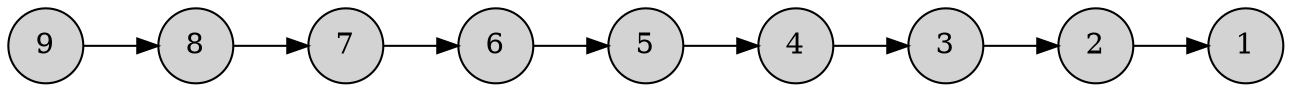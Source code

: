 
digraph {
rankdir=LR;
node [shape = circle; style = filled;];
1->2;
2->3;
3->4;
4->5;
5->6;
6->7;
7->8;
8->9;
1 [label="9";]
2 [label="8";]
3 [label="7";]
4 [label="6";]
5 [label="5";]
6 [label="4";]
7 [label="3";]
8 [label="2";]
9 [label="1";]
}

